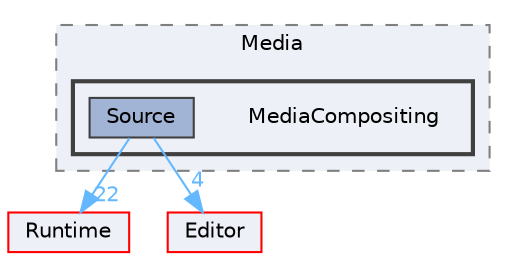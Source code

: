 digraph "MediaCompositing"
{
 // INTERACTIVE_SVG=YES
 // LATEX_PDF_SIZE
  bgcolor="transparent";
  edge [fontname=Helvetica,fontsize=10,labelfontname=Helvetica,labelfontsize=10];
  node [fontname=Helvetica,fontsize=10,shape=box,height=0.2,width=0.4];
  compound=true
  subgraph clusterdir_e7545ee2be72abf41ff78291809f57ef {
    graph [ bgcolor="#edf0f7", pencolor="grey50", label="Media", fontname=Helvetica,fontsize=10 style="filled,dashed", URL="dir_e7545ee2be72abf41ff78291809f57ef.html",tooltip=""]
  subgraph clusterdir_3b175ffc2a096cedb911157d561f4eb6 {
    graph [ bgcolor="#edf0f7", pencolor="grey25", label="", fontname=Helvetica,fontsize=10 style="filled,bold", URL="dir_3b175ffc2a096cedb911157d561f4eb6.html",tooltip=""]
    dir_3b175ffc2a096cedb911157d561f4eb6 [shape=plaintext, label="MediaCompositing"];
  dir_3908b626e6976d217c08a1d494d38723 [label="Source", fillcolor="#a2b4d6", color="grey25", style="filled", URL="dir_3908b626e6976d217c08a1d494d38723.html",tooltip=""];
  }
  }
  dir_7536b172fbd480bfd146a1b1acd6856b [label="Runtime", fillcolor="#edf0f7", color="red", style="filled", URL="dir_7536b172fbd480bfd146a1b1acd6856b.html",tooltip=""];
  dir_b26507eead720464ba2ac6bbc6dcec5f [label="Editor", fillcolor="#edf0f7", color="red", style="filled", URL="dir_b26507eead720464ba2ac6bbc6dcec5f.html",tooltip=""];
  dir_3908b626e6976d217c08a1d494d38723->dir_7536b172fbd480bfd146a1b1acd6856b [headlabel="22", labeldistance=1.5 headhref="dir_001092_000984.html" href="dir_001092_000984.html" color="steelblue1" fontcolor="steelblue1"];
  dir_3908b626e6976d217c08a1d494d38723->dir_b26507eead720464ba2ac6bbc6dcec5f [headlabel="4", labeldistance=1.5 headhref="dir_001092_000357.html" href="dir_001092_000357.html" color="steelblue1" fontcolor="steelblue1"];
}
